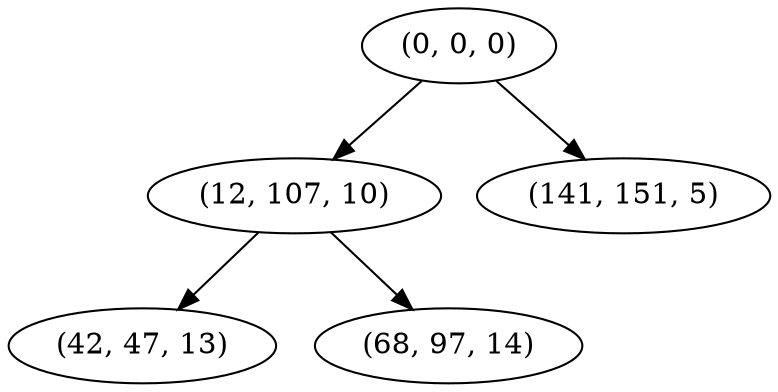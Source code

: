 digraph tree {
    "(0, 0, 0)";
    "(12, 107, 10)";
    "(42, 47, 13)";
    "(68, 97, 14)";
    "(141, 151, 5)";
    "(0, 0, 0)" -> "(12, 107, 10)";
    "(0, 0, 0)" -> "(141, 151, 5)";
    "(12, 107, 10)" -> "(42, 47, 13)";
    "(12, 107, 10)" -> "(68, 97, 14)";
}
